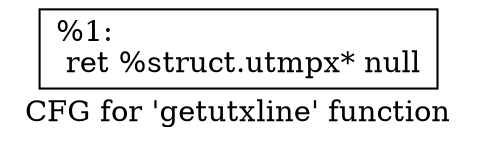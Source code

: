digraph "CFG for 'getutxline' function" {
	label="CFG for 'getutxline' function";

	Node0x1fedd80 [shape=record,label="{%1:\l  ret %struct.utmpx* null\l}"];
}
